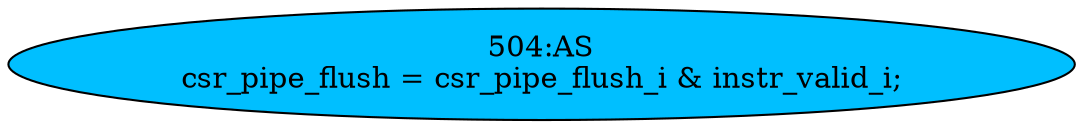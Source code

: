 strict digraph "" {
	node [label="\N"];
	"504:AS"	 [ast="<pyverilog.vparser.ast.Assign object at 0x7fefacf07990>",
		def_var="['csr_pipe_flush']",
		fillcolor=deepskyblue,
		label="504:AS
csr_pipe_flush = csr_pipe_flush_i & instr_valid_i;",
		statements="[]",
		style=filled,
		typ=Assign,
		use_var="['csr_pipe_flush_i', 'instr_valid_i']"];
}
